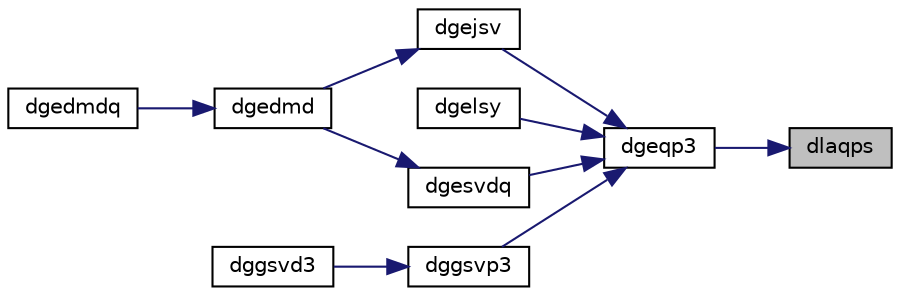 digraph "dlaqps"
{
 // LATEX_PDF_SIZE
  edge [fontname="Helvetica",fontsize="10",labelfontname="Helvetica",labelfontsize="10"];
  node [fontname="Helvetica",fontsize="10",shape=record];
  rankdir="RL";
  Node1 [label="dlaqps",height=0.2,width=0.4,color="black", fillcolor="grey75", style="filled", fontcolor="black",tooltip="DLAQPS computes a step of QR factorization with column pivoting of a real m-by-n matrix A by using BL..."];
  Node1 -> Node2 [dir="back",color="midnightblue",fontsize="10",style="solid",fontname="Helvetica"];
  Node2 [label="dgeqp3",height=0.2,width=0.4,color="black", fillcolor="white", style="filled",URL="$dgeqp3_8f.html#a1b0500f49e03d2771b797c6e88adabbb",tooltip="DGEQP3"];
  Node2 -> Node3 [dir="back",color="midnightblue",fontsize="10",style="solid",fontname="Helvetica"];
  Node3 [label="dgejsv",height=0.2,width=0.4,color="black", fillcolor="white", style="filled",URL="$dgejsv_8f.html#a8767bfcf983f8dc6ef2842029ab25599",tooltip="DGEJSV"];
  Node3 -> Node4 [dir="back",color="midnightblue",fontsize="10",style="solid",fontname="Helvetica"];
  Node4 [label="dgedmd",height=0.2,width=0.4,color="black", fillcolor="white", style="filled",URL="$dgedmd_8f90.html#a873ebfba3e94c6200e9f6da79644abb1",tooltip="DGEDMD computes the Dynamic Mode Decomposition (DMD) for a pair of data snapshot matrices."];
  Node4 -> Node5 [dir="back",color="midnightblue",fontsize="10",style="solid",fontname="Helvetica"];
  Node5 [label="dgedmdq",height=0.2,width=0.4,color="black", fillcolor="white", style="filled",URL="$dgedmdq_8f90.html#a6c9d2f77b73a03970b6e05984167644f",tooltip="DGEDMDQ computes the Dynamic Mode Decomposition (DMD) for a pair of data snapshot matrices."];
  Node2 -> Node6 [dir="back",color="midnightblue",fontsize="10",style="solid",fontname="Helvetica"];
  Node6 [label="dgelsy",height=0.2,width=0.4,color="black", fillcolor="white", style="filled",URL="$dgelsy_8f.html#a385713b8bcdf85663ff9a45926fac423",tooltip="DGELSY solves overdetermined or underdetermined systems for GE matrices"];
  Node2 -> Node7 [dir="back",color="midnightblue",fontsize="10",style="solid",fontname="Helvetica"];
  Node7 [label="dgesvdq",height=0.2,width=0.4,color="black", fillcolor="white", style="filled",URL="$dgesvdq_8f.html#a6e6e097bd6ae8191bddcb0bc4ad9b43d",tooltip="DGESVDQ computes the singular value decomposition (SVD) with a QR-Preconditioned QR SVD Method for GE..."];
  Node7 -> Node4 [dir="back",color="midnightblue",fontsize="10",style="solid",fontname="Helvetica"];
  Node2 -> Node8 [dir="back",color="midnightblue",fontsize="10",style="solid",fontname="Helvetica"];
  Node8 [label="dggsvp3",height=0.2,width=0.4,color="black", fillcolor="white", style="filled",URL="$dggsvp3_8f.html#a7c1f9e4b4c5da1b96001a9c9c63faf1c",tooltip="DGGSVP3"];
  Node8 -> Node9 [dir="back",color="midnightblue",fontsize="10",style="solid",fontname="Helvetica"];
  Node9 [label="dggsvd3",height=0.2,width=0.4,color="black", fillcolor="white", style="filled",URL="$dggsvd3_8f.html#ab6c743f531c1b87922eb811cbc3ef645",tooltip="DGGSVD3 computes the singular value decomposition (SVD) for OTHER matrices"];
}
